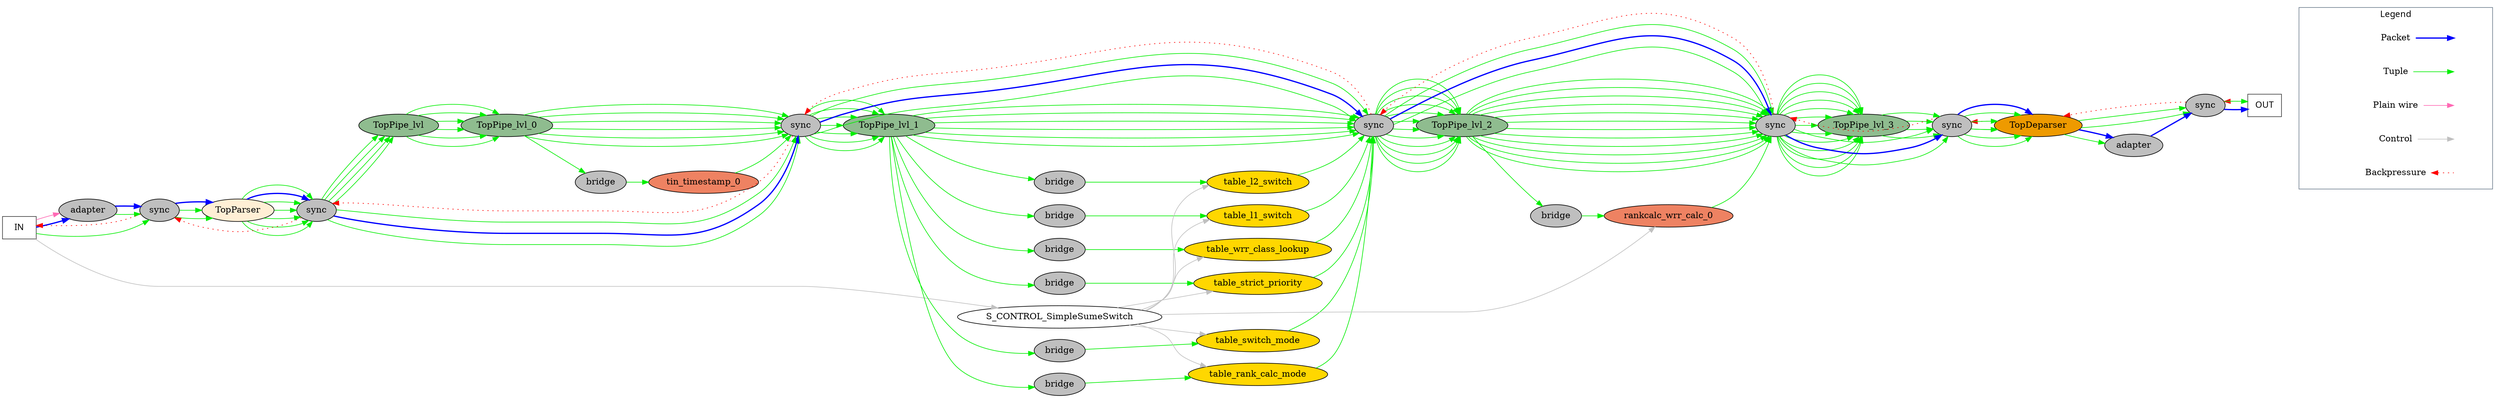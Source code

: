digraph SimpleSumeSwitch {
rankdir = LR;
_IN_[label = "IN", shape=box, color = gray24,  fontname="times:italic"  ];
_OUT_[label = "OUT", shape=box, color = gray24,  fontname="times:italic"  ];
TopParser[style = filled, fillcolor = papayawhip ];
TopPipe_lvl[style = filled, fillcolor = darkseagreen ];
TopPipe_lvl_0[style = filled, fillcolor = darkseagreen ];
tin_timestamp_0[style = filled, fillcolor = salmon2 ];
TopPipe_lvl_1[style = filled, fillcolor = darkseagreen ];
table_switch_mode[style = filled, fillcolor = gold ];
table_rank_calc_mode[style = filled, fillcolor = gold ];
table_l2_switch[style = filled, fillcolor = gold ];
table_l1_switch[style = filled, fillcolor = gold ];
table_wrr_class_lookup[style = filled, fillcolor = gold ];
table_strict_priority[style = filled, fillcolor = gold ];
TopPipe_lvl_2[style = filled, fillcolor = darkseagreen ];
rankcalc_wrr_calc_0[style = filled, fillcolor = salmon2 ];
TopPipe_lvl_3[style = filled, fillcolor = darkseagreen ];
TopDeparser[style = filled, fillcolor = orange2 ];
S_BRIDGER_for_tin_timestamp_0_tuple_in_tin_timestamp_input[label = "bridge", style = filled, fillcolor=gray75 ];
S_BRIDGER_for_table_switch_mode_tuple_in_request[label = "bridge", style = filled, fillcolor=gray75 ];
S_BRIDGER_for_table_rank_calc_mode_tuple_in_request[label = "bridge", style = filled, fillcolor=gray75 ];
S_BRIDGER_for_table_l2_switch_tuple_in_request[label = "bridge", style = filled, fillcolor=gray75 ];
S_BRIDGER_for_table_l1_switch_tuple_in_request[label = "bridge", style = filled, fillcolor=gray75 ];
S_BRIDGER_for_table_wrr_class_lookup_tuple_in_request[label = "bridge", style = filled, fillcolor=gray75 ];
S_BRIDGER_for_table_strict_priority_tuple_in_request[label = "bridge", style = filled, fillcolor=gray75 ];
S_BRIDGER_for_rankcalc_wrr_calc_0_tuple_in_rankcalc_wrr_calc_input[label = "bridge", style = filled, fillcolor=gray75 ];
S_PROTOCOL_ADAPTER_INGRESS[label = "adapter", style = filled, fillcolor=gray75 ];
S_PROTOCOL_ADAPTER_EGRESS[label = "adapter", style = filled, fillcolor=gray75 ];
S_SYNCER_for_TopParser[label = "sync", style = filled, fillcolor=gray75 ];
S_SYNCER_for_S_SYNCER_for_S_SYNCER_for_S_SYNCER_for_S_SYNCER_for_TopDeparser[label = "sync", style = filled, fillcolor=gray75 ];
S_SYNCER_for_S_SYNCER_for_S_SYNCER_for_S_SYNCER_for_TopDeparser[label = "sync", style = filled, fillcolor=gray75 ];
S_SYNCER_for_S_SYNCER_for_S_SYNCER_for_TopDeparser[label = "sync", style = filled, fillcolor=gray75 ];
S_SYNCER_for_S_SYNCER_for_TopDeparser[label = "sync", style = filled, fillcolor=gray75 ];
S_SYNCER_for_TopDeparser[label = "sync", style = filled, fillcolor=gray75 ];
S_SYNCER_for__OUT_[label = "sync", style = filled, fillcolor=gray75 ];
TopPipe_lvl -> TopPipe_lvl_0 [color=green2] ;
TopPipe_lvl -> TopPipe_lvl_0 [color=green2] ;
TopPipe_lvl -> TopPipe_lvl_0 [color=green2] ;
TopPipe_lvl -> TopPipe_lvl_0 [color=green2] ;
TopPipe_lvl -> TopPipe_lvl_0 [color=green2] ;
TopPipe_lvl -> TopPipe_lvl_0 [color=green2] ;
TopPipe_lvl_0 -> S_BRIDGER_for_tin_timestamp_0_tuple_in_tin_timestamp_input [color=green2] ;
S_BRIDGER_for_tin_timestamp_0_tuple_in_tin_timestamp_input -> tin_timestamp_0 [color=green2] ;
TopPipe_lvl_1 -> S_BRIDGER_for_table_switch_mode_tuple_in_request [color=green2] ;
S_BRIDGER_for_table_switch_mode_tuple_in_request -> table_switch_mode [color=green2] ;
TopPipe_lvl_1 -> S_BRIDGER_for_table_rank_calc_mode_tuple_in_request [color=green2] ;
S_BRIDGER_for_table_rank_calc_mode_tuple_in_request -> table_rank_calc_mode [color=green2] ;
TopPipe_lvl_1 -> S_BRIDGER_for_table_l2_switch_tuple_in_request [color=green2] ;
S_BRIDGER_for_table_l2_switch_tuple_in_request -> table_l2_switch [color=green2] ;
TopPipe_lvl_1 -> S_BRIDGER_for_table_l1_switch_tuple_in_request [color=green2] ;
S_BRIDGER_for_table_l1_switch_tuple_in_request -> table_l1_switch [color=green2] ;
TopPipe_lvl_1 -> S_BRIDGER_for_table_wrr_class_lookup_tuple_in_request [color=green2] ;
S_BRIDGER_for_table_wrr_class_lookup_tuple_in_request -> table_wrr_class_lookup [color=green2] ;
TopPipe_lvl_1 -> S_BRIDGER_for_table_strict_priority_tuple_in_request [color=green2] ;
S_BRIDGER_for_table_strict_priority_tuple_in_request -> table_strict_priority [color=green2] ;
TopPipe_lvl_2 -> S_BRIDGER_for_rankcalc_wrr_calc_0_tuple_in_rankcalc_wrr_calc_input [color=green2] ;
S_BRIDGER_for_rankcalc_wrr_calc_0_tuple_in_rankcalc_wrr_calc_input -> rankcalc_wrr_calc_0 [color=green2] ;
_IN_ -> S_PROTOCOL_ADAPTER_INGRESS [color=blue, style = bold] ;
TopDeparser -> S_PROTOCOL_ADAPTER_EGRESS [color=green2] ;
TopDeparser -> S_PROTOCOL_ADAPTER_EGRESS [color=blue, style = bold] ;
_IN_ -> S_SYNCER_for_TopParser [color=green2] ;
S_SYNCER_for_TopParser -> TopParser [color=green2] ;
S_PROTOCOL_ADAPTER_INGRESS -> S_SYNCER_for_TopParser [color=green2] ;
S_SYNCER_for_TopParser -> TopParser [color=green2] ;
S_PROTOCOL_ADAPTER_INGRESS -> S_SYNCER_for_TopParser [color=blue, style = bold] ;
S_SYNCER_for_TopParser -> TopParser [color=blue, style = bold] ;
TopParser -> S_SYNCER_for_S_SYNCER_for_S_SYNCER_for_S_SYNCER_for_S_SYNCER_for_TopDeparser [color=green2] ;
S_SYNCER_for_S_SYNCER_for_S_SYNCER_for_S_SYNCER_for_S_SYNCER_for_TopDeparser -> TopPipe_lvl [color=green2] ;
TopParser -> S_SYNCER_for_S_SYNCER_for_S_SYNCER_for_S_SYNCER_for_S_SYNCER_for_TopDeparser [color=green2] ;
S_SYNCER_for_S_SYNCER_for_S_SYNCER_for_S_SYNCER_for_S_SYNCER_for_TopDeparser -> TopPipe_lvl [color=green2] ;
TopParser -> S_SYNCER_for_S_SYNCER_for_S_SYNCER_for_S_SYNCER_for_S_SYNCER_for_TopDeparser [color=green2] ;
S_SYNCER_for_S_SYNCER_for_S_SYNCER_for_S_SYNCER_for_S_SYNCER_for_TopDeparser -> TopPipe_lvl [color=green2] ;
TopParser -> S_SYNCER_for_S_SYNCER_for_S_SYNCER_for_S_SYNCER_for_S_SYNCER_for_TopDeparser [color=green2] ;
S_SYNCER_for_S_SYNCER_for_S_SYNCER_for_S_SYNCER_for_S_SYNCER_for_TopDeparser -> TopPipe_lvl [color=green2] ;
TopParser -> S_SYNCER_for_S_SYNCER_for_S_SYNCER_for_S_SYNCER_for_S_SYNCER_for_TopDeparser [color=green2] ;
TopParser -> S_SYNCER_for_S_SYNCER_for_S_SYNCER_for_S_SYNCER_for_S_SYNCER_for_TopDeparser [color=blue, style = bold] ;
TopParser -> S_SYNCER_for_S_SYNCER_for_S_SYNCER_for_S_SYNCER_for_S_SYNCER_for_TopDeparser [color=green2] ;
TopPipe_lvl_0 -> S_SYNCER_for_S_SYNCER_for_S_SYNCER_for_S_SYNCER_for_TopDeparser [color=green2] ;
S_SYNCER_for_S_SYNCER_for_S_SYNCER_for_S_SYNCER_for_TopDeparser -> TopPipe_lvl_1 [color=green2] ;
TopPipe_lvl_0 -> S_SYNCER_for_S_SYNCER_for_S_SYNCER_for_S_SYNCER_for_TopDeparser [color=green2] ;
S_SYNCER_for_S_SYNCER_for_S_SYNCER_for_S_SYNCER_for_TopDeparser -> TopPipe_lvl_1 [color=green2] ;
TopPipe_lvl_0 -> S_SYNCER_for_S_SYNCER_for_S_SYNCER_for_S_SYNCER_for_TopDeparser [color=green2] ;
S_SYNCER_for_S_SYNCER_for_S_SYNCER_for_S_SYNCER_for_TopDeparser -> TopPipe_lvl_1 [color=green2] ;
TopPipe_lvl_0 -> S_SYNCER_for_S_SYNCER_for_S_SYNCER_for_S_SYNCER_for_TopDeparser [color=green2] ;
S_SYNCER_for_S_SYNCER_for_S_SYNCER_for_S_SYNCER_for_TopDeparser -> TopPipe_lvl_1 [color=green2] ;
TopPipe_lvl_0 -> S_SYNCER_for_S_SYNCER_for_S_SYNCER_for_S_SYNCER_for_TopDeparser [color=green2] ;
S_SYNCER_for_S_SYNCER_for_S_SYNCER_for_S_SYNCER_for_TopDeparser -> TopPipe_lvl_1 [color=green2] ;
TopPipe_lvl_0 -> S_SYNCER_for_S_SYNCER_for_S_SYNCER_for_S_SYNCER_for_TopDeparser [color=green2] ;
S_SYNCER_for_S_SYNCER_for_S_SYNCER_for_S_SYNCER_for_TopDeparser -> TopPipe_lvl_1 [color=green2] ;
tin_timestamp_0 -> S_SYNCER_for_S_SYNCER_for_S_SYNCER_for_S_SYNCER_for_TopDeparser [color=green2] ;
S_SYNCER_for_S_SYNCER_for_S_SYNCER_for_S_SYNCER_for_TopDeparser -> TopPipe_lvl_1 [color=green2] ;
S_SYNCER_for_S_SYNCER_for_S_SYNCER_for_S_SYNCER_for_S_SYNCER_for_TopDeparser -> S_SYNCER_for_S_SYNCER_for_S_SYNCER_for_S_SYNCER_for_TopDeparser [color=green2] ;
S_SYNCER_for_S_SYNCER_for_S_SYNCER_for_S_SYNCER_for_S_SYNCER_for_TopDeparser -> S_SYNCER_for_S_SYNCER_for_S_SYNCER_for_S_SYNCER_for_TopDeparser [color=blue, style = bold] ;
S_SYNCER_for_S_SYNCER_for_S_SYNCER_for_S_SYNCER_for_S_SYNCER_for_TopDeparser -> S_SYNCER_for_S_SYNCER_for_S_SYNCER_for_S_SYNCER_for_TopDeparser [color=green2] ;
TopPipe_lvl_1 -> S_SYNCER_for_S_SYNCER_for_S_SYNCER_for_TopDeparser [color=green2] ;
S_SYNCER_for_S_SYNCER_for_S_SYNCER_for_TopDeparser -> TopPipe_lvl_2 [color=green2] ;
TopPipe_lvl_1 -> S_SYNCER_for_S_SYNCER_for_S_SYNCER_for_TopDeparser [color=green2] ;
S_SYNCER_for_S_SYNCER_for_S_SYNCER_for_TopDeparser -> TopPipe_lvl_2 [color=green2] ;
TopPipe_lvl_1 -> S_SYNCER_for_S_SYNCER_for_S_SYNCER_for_TopDeparser [color=green2] ;
S_SYNCER_for_S_SYNCER_for_S_SYNCER_for_TopDeparser -> TopPipe_lvl_2 [color=green2] ;
TopPipe_lvl_1 -> S_SYNCER_for_S_SYNCER_for_S_SYNCER_for_TopDeparser [color=green2] ;
S_SYNCER_for_S_SYNCER_for_S_SYNCER_for_TopDeparser -> TopPipe_lvl_2 [color=green2] ;
TopPipe_lvl_1 -> S_SYNCER_for_S_SYNCER_for_S_SYNCER_for_TopDeparser [color=green2] ;
S_SYNCER_for_S_SYNCER_for_S_SYNCER_for_TopDeparser -> TopPipe_lvl_2 [color=green2] ;
TopPipe_lvl_1 -> S_SYNCER_for_S_SYNCER_for_S_SYNCER_for_TopDeparser [color=green2] ;
S_SYNCER_for_S_SYNCER_for_S_SYNCER_for_TopDeparser -> TopPipe_lvl_2 [color=green2] ;
table_switch_mode -> S_SYNCER_for_S_SYNCER_for_S_SYNCER_for_TopDeparser [color=green2] ;
S_SYNCER_for_S_SYNCER_for_S_SYNCER_for_TopDeparser -> TopPipe_lvl_2 [color=green2] ;
table_rank_calc_mode -> S_SYNCER_for_S_SYNCER_for_S_SYNCER_for_TopDeparser [color=green2] ;
S_SYNCER_for_S_SYNCER_for_S_SYNCER_for_TopDeparser -> TopPipe_lvl_2 [color=green2] ;
table_l2_switch -> S_SYNCER_for_S_SYNCER_for_S_SYNCER_for_TopDeparser [color=green2] ;
S_SYNCER_for_S_SYNCER_for_S_SYNCER_for_TopDeparser -> TopPipe_lvl_2 [color=green2] ;
table_l1_switch -> S_SYNCER_for_S_SYNCER_for_S_SYNCER_for_TopDeparser [color=green2] ;
S_SYNCER_for_S_SYNCER_for_S_SYNCER_for_TopDeparser -> TopPipe_lvl_2 [color=green2] ;
table_wrr_class_lookup -> S_SYNCER_for_S_SYNCER_for_S_SYNCER_for_TopDeparser [color=green2] ;
S_SYNCER_for_S_SYNCER_for_S_SYNCER_for_TopDeparser -> TopPipe_lvl_2 [color=green2] ;
table_strict_priority -> S_SYNCER_for_S_SYNCER_for_S_SYNCER_for_TopDeparser [color=green2] ;
S_SYNCER_for_S_SYNCER_for_S_SYNCER_for_TopDeparser -> TopPipe_lvl_2 [color=green2] ;
S_SYNCER_for_S_SYNCER_for_S_SYNCER_for_S_SYNCER_for_TopDeparser -> S_SYNCER_for_S_SYNCER_for_S_SYNCER_for_TopDeparser [color=green2] ;
S_SYNCER_for_S_SYNCER_for_S_SYNCER_for_S_SYNCER_for_TopDeparser -> S_SYNCER_for_S_SYNCER_for_S_SYNCER_for_TopDeparser [color=blue, style = bold] ;
S_SYNCER_for_S_SYNCER_for_S_SYNCER_for_S_SYNCER_for_TopDeparser -> S_SYNCER_for_S_SYNCER_for_S_SYNCER_for_TopDeparser [color=green2] ;
TopPipe_lvl_2 -> S_SYNCER_for_S_SYNCER_for_TopDeparser [color=green2] ;
S_SYNCER_for_S_SYNCER_for_TopDeparser -> TopPipe_lvl_3 [color=green2] ;
TopPipe_lvl_2 -> S_SYNCER_for_S_SYNCER_for_TopDeparser [color=green2] ;
S_SYNCER_for_S_SYNCER_for_TopDeparser -> TopPipe_lvl_3 [color=green2] ;
TopPipe_lvl_2 -> S_SYNCER_for_S_SYNCER_for_TopDeparser [color=green2] ;
S_SYNCER_for_S_SYNCER_for_TopDeparser -> TopPipe_lvl_3 [color=green2] ;
TopPipe_lvl_2 -> S_SYNCER_for_S_SYNCER_for_TopDeparser [color=green2] ;
S_SYNCER_for_S_SYNCER_for_TopDeparser -> TopPipe_lvl_3 [color=green2] ;
TopPipe_lvl_2 -> S_SYNCER_for_S_SYNCER_for_TopDeparser [color=green2] ;
S_SYNCER_for_S_SYNCER_for_TopDeparser -> TopPipe_lvl_3 [color=green2] ;
TopPipe_lvl_2 -> S_SYNCER_for_S_SYNCER_for_TopDeparser [color=green2] ;
S_SYNCER_for_S_SYNCER_for_TopDeparser -> TopPipe_lvl_3 [color=green2] ;
TopPipe_lvl_2 -> S_SYNCER_for_S_SYNCER_for_TopDeparser [color=green2] ;
S_SYNCER_for_S_SYNCER_for_TopDeparser -> TopPipe_lvl_3 [color=green2] ;
TopPipe_lvl_2 -> S_SYNCER_for_S_SYNCER_for_TopDeparser [color=green2] ;
S_SYNCER_for_S_SYNCER_for_TopDeparser -> TopPipe_lvl_3 [color=green2] ;
TopPipe_lvl_2 -> S_SYNCER_for_S_SYNCER_for_TopDeparser [color=green2] ;
S_SYNCER_for_S_SYNCER_for_TopDeparser -> TopPipe_lvl_3 [color=green2] ;
TopPipe_lvl_2 -> S_SYNCER_for_S_SYNCER_for_TopDeparser [color=green2] ;
S_SYNCER_for_S_SYNCER_for_TopDeparser -> TopPipe_lvl_3 [color=green2] ;
TopPipe_lvl_2 -> S_SYNCER_for_S_SYNCER_for_TopDeparser [color=green2] ;
S_SYNCER_for_S_SYNCER_for_TopDeparser -> TopPipe_lvl_3 [color=green2] ;
TopPipe_lvl_2 -> S_SYNCER_for_S_SYNCER_for_TopDeparser [color=green2] ;
S_SYNCER_for_S_SYNCER_for_TopDeparser -> TopPipe_lvl_3 [color=green2] ;
rankcalc_wrr_calc_0 -> S_SYNCER_for_S_SYNCER_for_TopDeparser [color=green2] ;
S_SYNCER_for_S_SYNCER_for_TopDeparser -> TopPipe_lvl_3 [color=green2] ;
S_SYNCER_for_S_SYNCER_for_S_SYNCER_for_TopDeparser -> S_SYNCER_for_S_SYNCER_for_TopDeparser [color=green2] ;
S_SYNCER_for_S_SYNCER_for_S_SYNCER_for_TopDeparser -> S_SYNCER_for_S_SYNCER_for_TopDeparser [color=blue, style = bold] ;
S_SYNCER_for_S_SYNCER_for_S_SYNCER_for_TopDeparser -> S_SYNCER_for_S_SYNCER_for_TopDeparser [color=green2] ;
TopPipe_lvl_3 -> S_SYNCER_for_TopDeparser [color=green2] ;
S_SYNCER_for_TopDeparser -> TopDeparser [color=green2] ;
TopPipe_lvl_3 -> S_SYNCER_for_TopDeparser [color=green2] ;
S_SYNCER_for_TopDeparser -> TopDeparser [color=green2] ;
TopPipe_lvl_3 -> S_SYNCER_for_TopDeparser [color=green2] ;
S_SYNCER_for_TopDeparser -> TopDeparser [color=green2] ;
TopPipe_lvl_3 -> S_SYNCER_for_TopDeparser [color=green2] ;
S_SYNCER_for_TopDeparser -> TopDeparser [color=green2] ;
S_SYNCER_for_S_SYNCER_for_TopDeparser -> S_SYNCER_for_TopDeparser [color=green2] ;
S_SYNCER_for_TopDeparser -> TopDeparser [color=green2] ;
S_SYNCER_for_S_SYNCER_for_TopDeparser -> S_SYNCER_for_TopDeparser [color=blue, style = bold] ;
S_SYNCER_for_TopDeparser -> TopDeparser [color=blue, style = bold] ;
S_SYNCER_for_S_SYNCER_for_TopDeparser -> S_SYNCER_for_TopDeparser [color=green2] ;
S_SYNCER_for_TopDeparser -> TopDeparser [color=green2] ;
TopDeparser -> S_SYNCER_for__OUT_ [color=green2] ;
S_SYNCER_for__OUT_ -> _OUT_ [color=green2] ;
TopDeparser -> S_SYNCER_for__OUT_ [color=green2] ;
S_SYNCER_for__OUT_ -> _OUT_ [color=green2] ;
S_PROTOCOL_ADAPTER_EGRESS -> S_SYNCER_for__OUT_ [color=blue, style = bold] ;
S_SYNCER_for__OUT_ -> _OUT_ [color=blue, style = bold] ;
S_CONTROL_SimpleSumeSwitch -> table_switch_mode [color=gray] ;
S_CONTROL_SimpleSumeSwitch -> table_rank_calc_mode [color=gray] ;
S_CONTROL_SimpleSumeSwitch -> table_l2_switch [color=gray] ;
S_CONTROL_SimpleSumeSwitch -> table_l1_switch [color=gray] ;
S_CONTROL_SimpleSumeSwitch -> table_wrr_class_lookup [color=gray] ;
S_CONTROL_SimpleSumeSwitch -> table_strict_priority [color=gray] ;
S_CONTROL_SimpleSumeSwitch -> rankcalc_wrr_calc_0 [color=gray] ;
_IN_ -> S_CONTROL_SimpleSumeSwitch [color=gray] ;
_IN_ -> S_PROTOCOL_ADAPTER_INGRESS [color=hotpink] ;
S_SYNCER_for__OUT_ -> TopDeparser [color=red] [style=dotted] [constraint=false] ;
S_SYNCER_for_TopDeparser -> S_SYNCER_for_S_SYNCER_for_TopDeparser [color=red] [style=dotted] [constraint=false] ;
S_SYNCER_for_S_SYNCER_for_TopDeparser -> S_SYNCER_for_S_SYNCER_for_S_SYNCER_for_TopDeparser [color=red] [style=dotted] [constraint=false] ;
S_SYNCER_for_S_SYNCER_for_S_SYNCER_for_TopDeparser -> S_SYNCER_for_S_SYNCER_for_S_SYNCER_for_S_SYNCER_for_TopDeparser [color=red] [style=dotted] [constraint=false] ;
S_SYNCER_for_S_SYNCER_for_S_SYNCER_for_S_SYNCER_for_TopDeparser -> S_SYNCER_for_S_SYNCER_for_S_SYNCER_for_S_SYNCER_for_S_SYNCER_for_TopDeparser [color=red] [style=dotted] [constraint=false] ;
S_SYNCER_for_S_SYNCER_for_S_SYNCER_for_S_SYNCER_for_S_SYNCER_for_TopDeparser -> S_SYNCER_for_TopParser [color=red] [style=dotted] [constraint=false] ;
S_SYNCER_for_TopParser -> _IN_ [color=red] [style=dotted] [constraint=false] ;
TopDeparser -> S_SYNCER_for_TopDeparser [color=red] [style=dotted] [constraint=false] ;
_OUT_ -> S_SYNCER_for__OUT_ [color=red] [style=dotted] [constraint=false] ;
subgraph cluster_0 { 
    node [shape=plaintext];
    
    k4 [label = "Backpressure" ];
    k1 [label = "Control" ]; 
    k5 [label = "Plain wire" ];
    k3 [label = "Tuple" ];
    k2 [label = "Packet" ];

    d1 [label = "" ];
    d2 [label = "" ];
    d3 [label = "" ];
    d4 [label = "" ];
    d5 [label = "" ];

    anchor [label = "" ];
    
    anchor -> k2 [style=invis];
    anchor -> k3 [style=invis];  
    anchor -> k1 [style=invis];
    anchor -> k5 [style=invis];  
    anchor -> k4 [style=invis];  
    
    k2 -> d2 [color=blue, style=bold];
    k3 -> d3 [color=green2];
    k1 -> d1 [color=gray];
    k5 -> d5 [color=hotpink];
    k4 -> d4 [color=red, style=dotted, dir=back];
    
    label = "Legend"; fontname="times:bold";
    color=SlateGray
}
_OUT_ -> anchor [style=invis];

}
